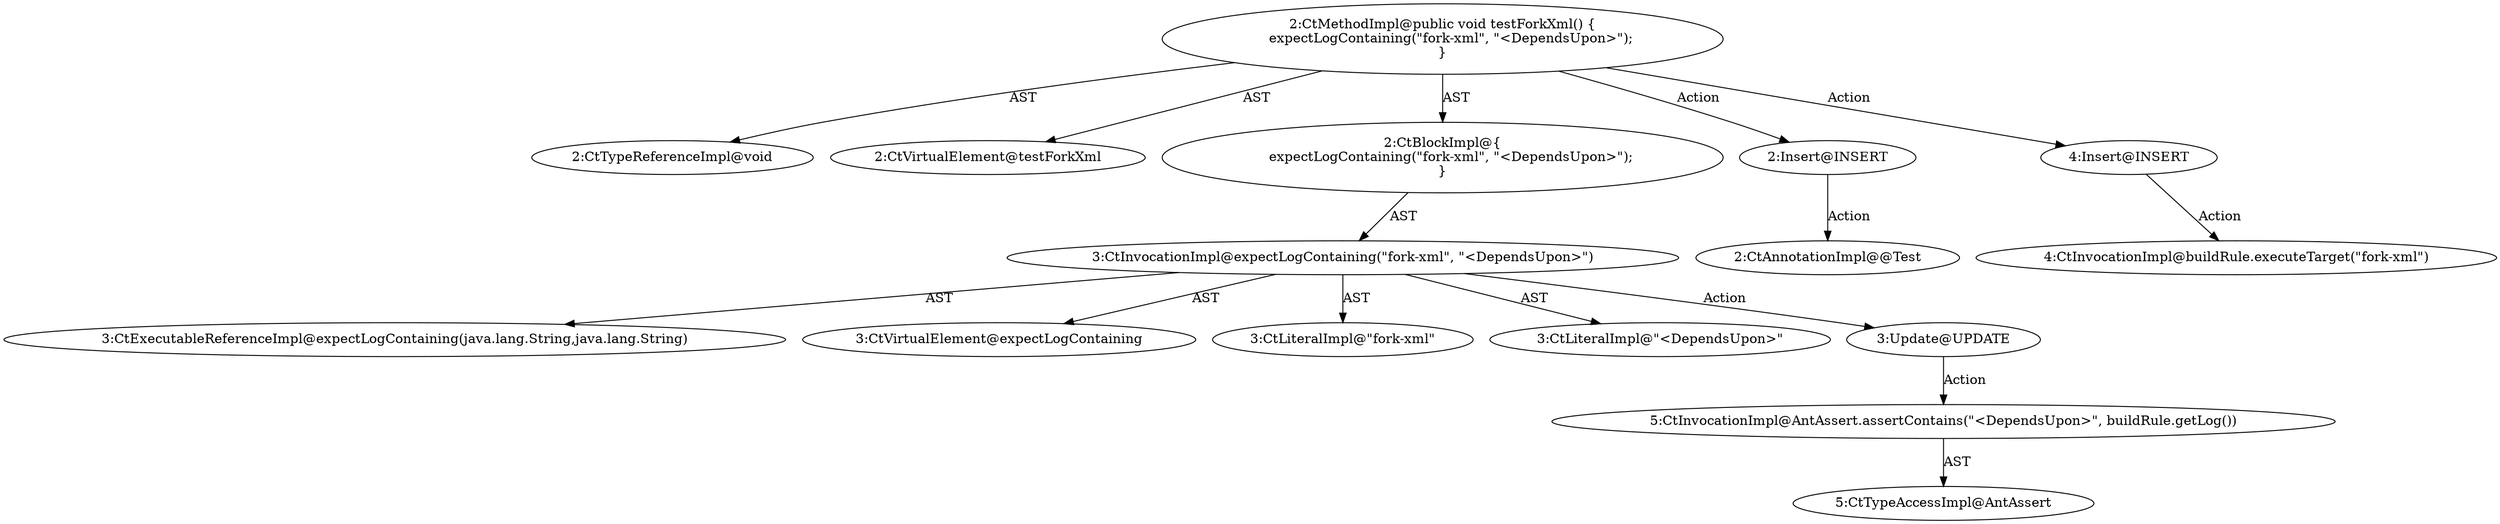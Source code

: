 digraph "testForkXml#?" {
0 [label="2:CtTypeReferenceImpl@void" shape=ellipse]
1 [label="2:CtVirtualElement@testForkXml" shape=ellipse]
2 [label="3:CtExecutableReferenceImpl@expectLogContaining(java.lang.String,java.lang.String)" shape=ellipse]
3 [label="3:CtVirtualElement@expectLogContaining" shape=ellipse]
4 [label="3:CtLiteralImpl@\"fork-xml\"" shape=ellipse]
5 [label="3:CtLiteralImpl@\"<DependsUpon>\"" shape=ellipse]
6 [label="3:CtInvocationImpl@expectLogContaining(\"fork-xml\", \"<DependsUpon>\")" shape=ellipse]
7 [label="2:CtBlockImpl@\{
    expectLogContaining(\"fork-xml\", \"<DependsUpon>\");
\}" shape=ellipse]
8 [label="2:CtMethodImpl@public void testForkXml() \{
    expectLogContaining(\"fork-xml\", \"<DependsUpon>\");
\}" shape=ellipse]
9 [label="3:Update@UPDATE" shape=ellipse]
10 [label="5:CtInvocationImpl@AntAssert.assertContains(\"<DependsUpon>\", buildRule.getLog())" shape=ellipse]
11 [label="5:CtTypeAccessImpl@AntAssert" shape=ellipse]
12 [label="2:Insert@INSERT" shape=ellipse]
13 [label="2:CtAnnotationImpl@@Test" shape=ellipse]
14 [label="4:Insert@INSERT" shape=ellipse]
15 [label="4:CtInvocationImpl@buildRule.executeTarget(\"fork-xml\")" shape=ellipse]
6 -> 3 [label="AST"];
6 -> 2 [label="AST"];
6 -> 4 [label="AST"];
6 -> 5 [label="AST"];
6 -> 9 [label="Action"];
7 -> 6 [label="AST"];
8 -> 1 [label="AST"];
8 -> 0 [label="AST"];
8 -> 7 [label="AST"];
8 -> 12 [label="Action"];
8 -> 14 [label="Action"];
9 -> 10 [label="Action"];
10 -> 11 [label="AST"];
12 -> 13 [label="Action"];
14 -> 15 [label="Action"];
}